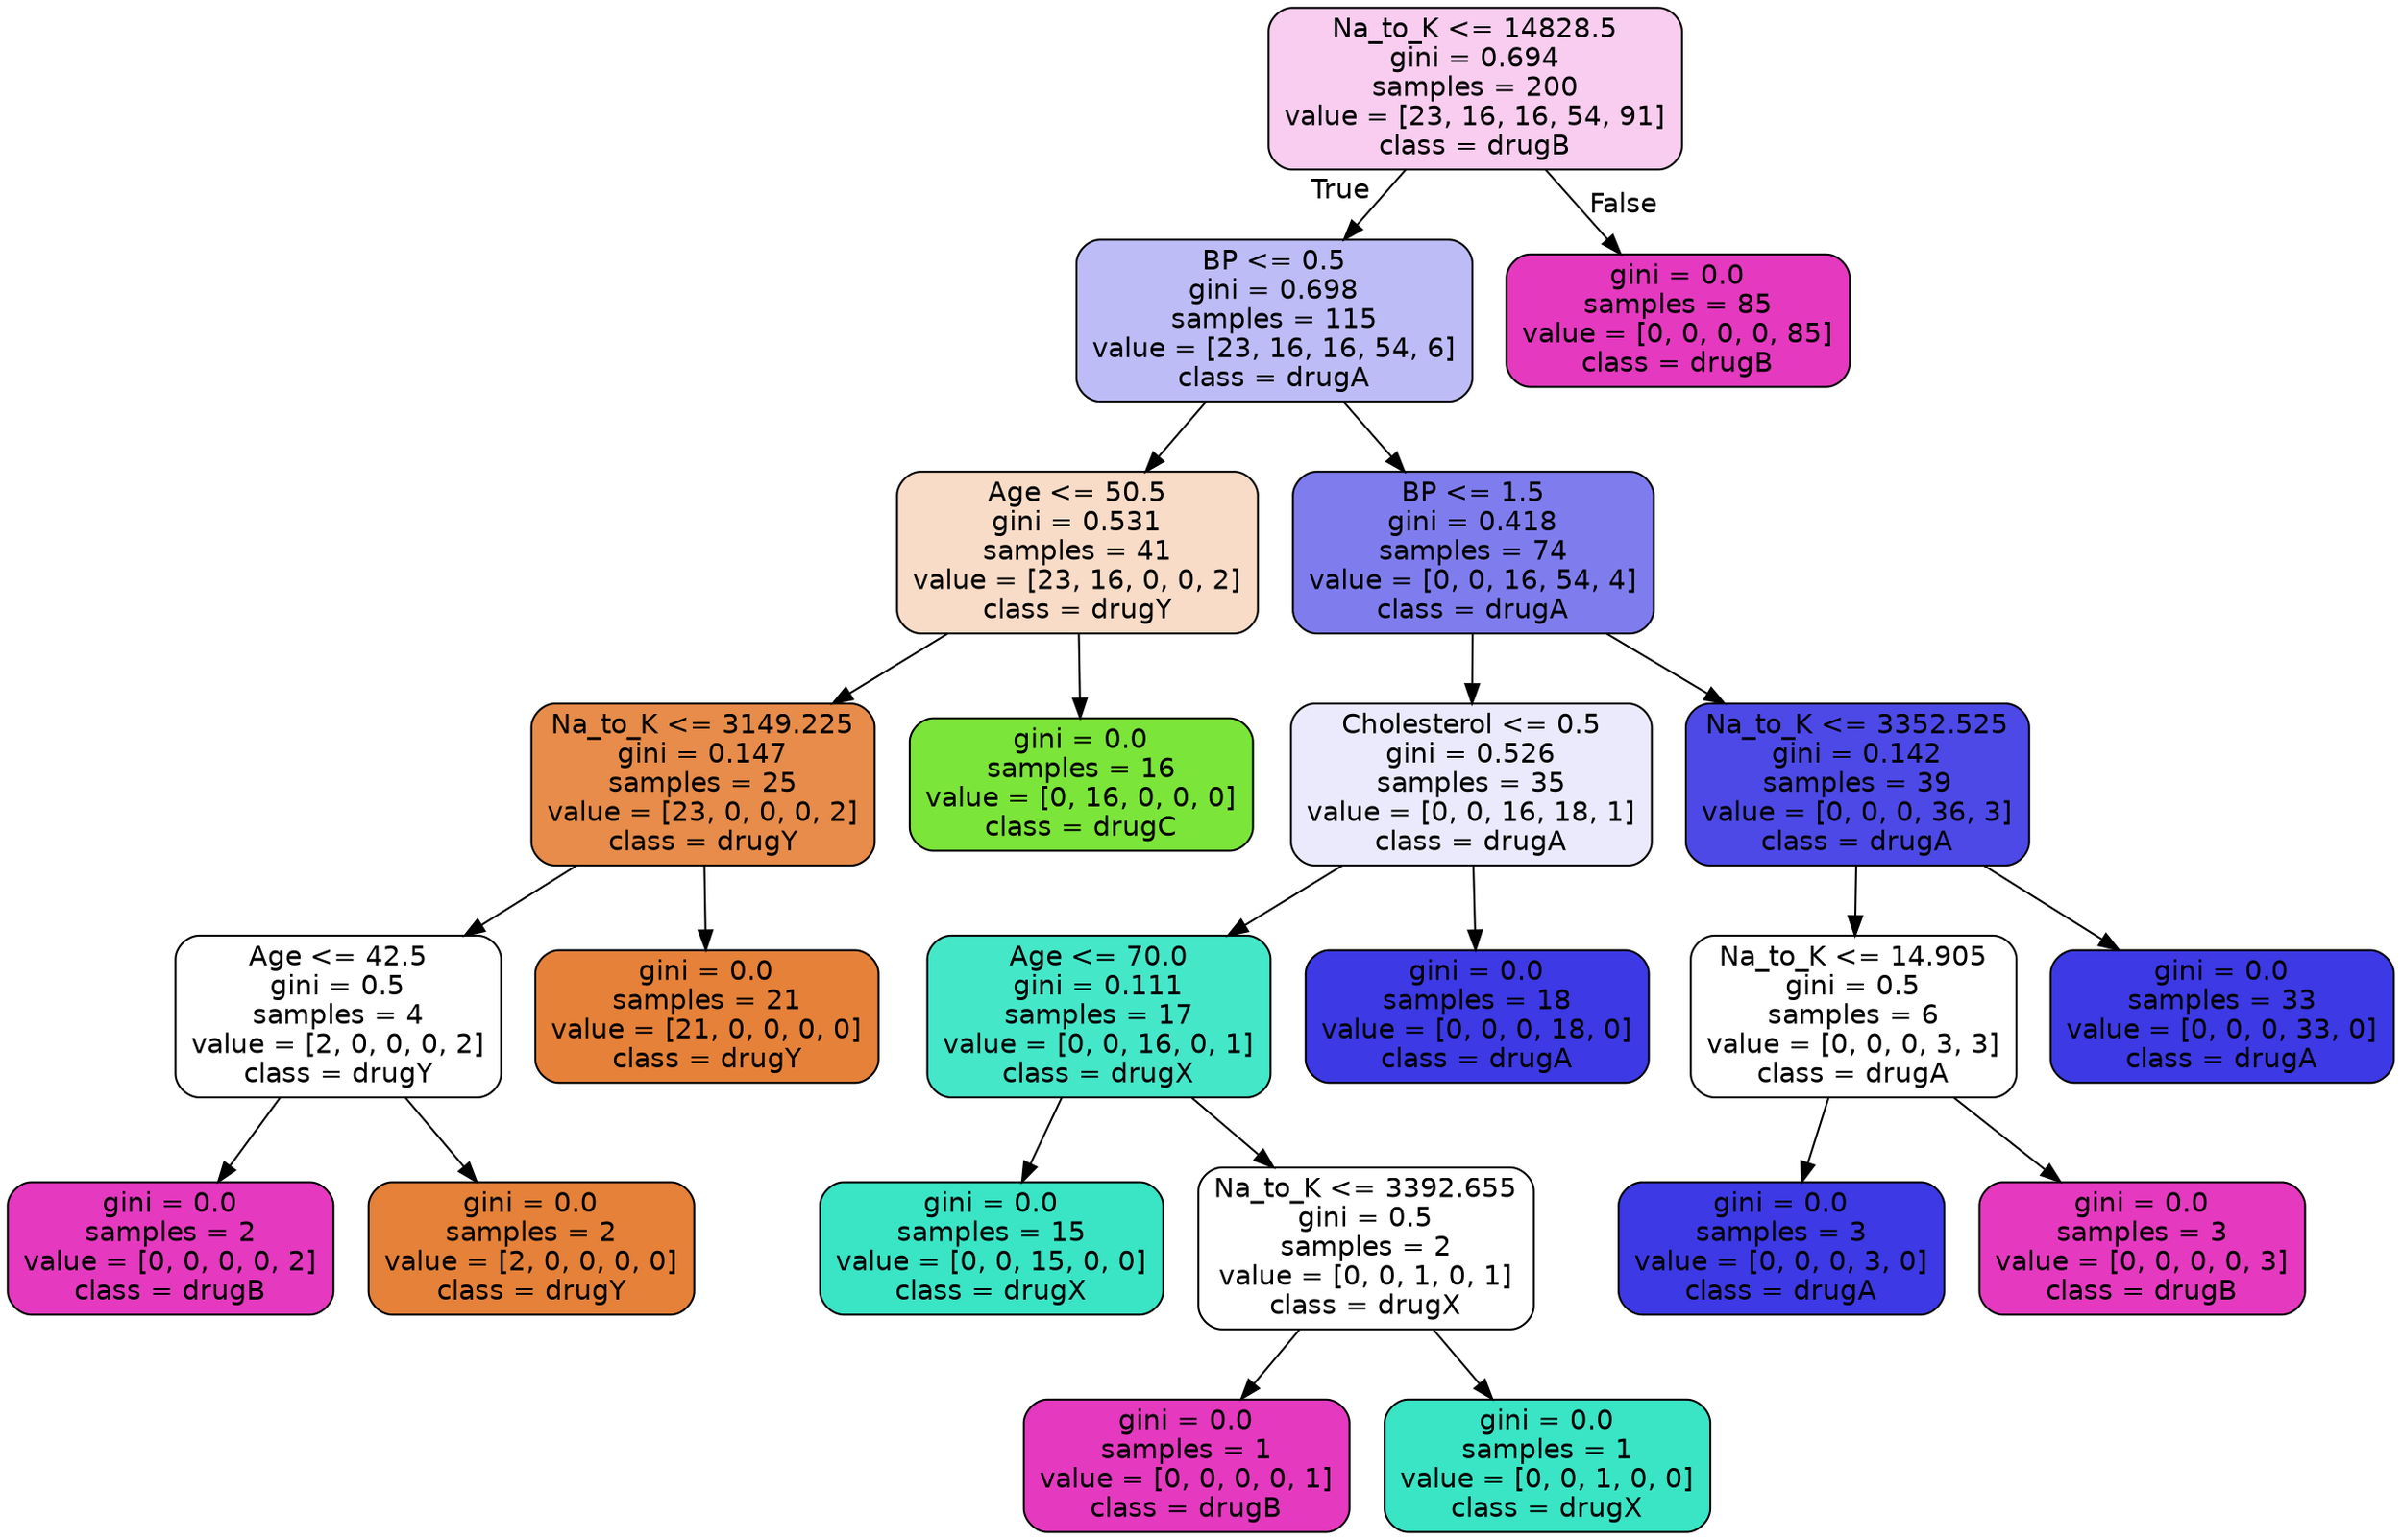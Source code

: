digraph Tree {
node [shape=box, style="filled, rounded", color="black", fontname="helvetica"] ;
edge [fontname="helvetica"] ;
0 [label="Na_to_K <= 14828.5\ngini = 0.694\nsamples = 200\nvalue = [23, 16, 16, 54, 91]\nclass = drugB", fillcolor="#f8cdef"] ;
1 [label="BP <= 0.5\ngini = 0.698\nsamples = 115\nvalue = [23, 16, 16, 54, 6]\nclass = drugA", fillcolor="#bdbcf6"] ;
0 -> 1 [labeldistance=2.5, labelangle=45, headlabel="True"] ;
2 [label="Age <= 50.5\ngini = 0.531\nsamples = 41\nvalue = [23, 16, 0, 0, 2]\nclass = drugY", fillcolor="#f8dcc8"] ;
1 -> 2 ;
3 [label="Na_to_K <= 3149.225\ngini = 0.147\nsamples = 25\nvalue = [23, 0, 0, 0, 2]\nclass = drugY", fillcolor="#e78c4a"] ;
2 -> 3 ;
4 [label="Age <= 42.5\ngini = 0.5\nsamples = 4\nvalue = [2, 0, 0, 0, 2]\nclass = drugY", fillcolor="#ffffff"] ;
3 -> 4 ;
5 [label="gini = 0.0\nsamples = 2\nvalue = [0, 0, 0, 0, 2]\nclass = drugB", fillcolor="#e539c0"] ;
4 -> 5 ;
6 [label="gini = 0.0\nsamples = 2\nvalue = [2, 0, 0, 0, 0]\nclass = drugY", fillcolor="#e58139"] ;
4 -> 6 ;
7 [label="gini = 0.0\nsamples = 21\nvalue = [21, 0, 0, 0, 0]\nclass = drugY", fillcolor="#e58139"] ;
3 -> 7 ;
8 [label="gini = 0.0\nsamples = 16\nvalue = [0, 16, 0, 0, 0]\nclass = drugC", fillcolor="#7be539"] ;
2 -> 8 ;
9 [label="BP <= 1.5\ngini = 0.418\nsamples = 74\nvalue = [0, 0, 16, 54, 4]\nclass = drugA", fillcolor="#7f7dee"] ;
1 -> 9 ;
10 [label="Cholesterol <= 0.5\ngini = 0.526\nsamples = 35\nvalue = [0, 0, 16, 18, 1]\nclass = drugA", fillcolor="#eaeafc"] ;
9 -> 10 ;
11 [label="Age <= 70.0\ngini = 0.111\nsamples = 17\nvalue = [0, 0, 16, 0, 1]\nclass = drugX", fillcolor="#45e7c9"] ;
10 -> 11 ;
12 [label="gini = 0.0\nsamples = 15\nvalue = [0, 0, 15, 0, 0]\nclass = drugX", fillcolor="#39e5c5"] ;
11 -> 12 ;
13 [label="Na_to_K <= 3392.655\ngini = 0.5\nsamples = 2\nvalue = [0, 0, 1, 0, 1]\nclass = drugX", fillcolor="#ffffff"] ;
11 -> 13 ;
14 [label="gini = 0.0\nsamples = 1\nvalue = [0, 0, 0, 0, 1]\nclass = drugB", fillcolor="#e539c0"] ;
13 -> 14 ;
15 [label="gini = 0.0\nsamples = 1\nvalue = [0, 0, 1, 0, 0]\nclass = drugX", fillcolor="#39e5c5"] ;
13 -> 15 ;
16 [label="gini = 0.0\nsamples = 18\nvalue = [0, 0, 0, 18, 0]\nclass = drugA", fillcolor="#3c39e5"] ;
10 -> 16 ;
17 [label="Na_to_K <= 3352.525\ngini = 0.142\nsamples = 39\nvalue = [0, 0, 0, 36, 3]\nclass = drugA", fillcolor="#4c49e7"] ;
9 -> 17 ;
18 [label="Na_to_K <= 14.905\ngini = 0.5\nsamples = 6\nvalue = [0, 0, 0, 3, 3]\nclass = drugA", fillcolor="#ffffff"] ;
17 -> 18 ;
19 [label="gini = 0.0\nsamples = 3\nvalue = [0, 0, 0, 3, 0]\nclass = drugA", fillcolor="#3c39e5"] ;
18 -> 19 ;
20 [label="gini = 0.0\nsamples = 3\nvalue = [0, 0, 0, 0, 3]\nclass = drugB", fillcolor="#e539c0"] ;
18 -> 20 ;
21 [label="gini = 0.0\nsamples = 33\nvalue = [0, 0, 0, 33, 0]\nclass = drugA", fillcolor="#3c39e5"] ;
17 -> 21 ;
22 [label="gini = 0.0\nsamples = 85\nvalue = [0, 0, 0, 0, 85]\nclass = drugB", fillcolor="#e539c0"] ;
0 -> 22 [labeldistance=2.5, labelangle=-45, headlabel="False"] ;
}